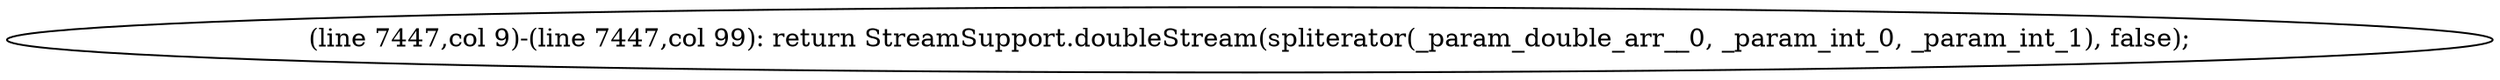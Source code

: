 digraph G {
  1 [ label="(line 7447,col 9)-(line 7447,col 99): return StreamSupport.doubleStream(spliterator(_param_double_arr__0, _param_int_0, _param_int_1), false);" ];
}
